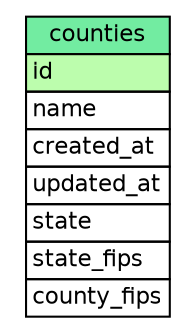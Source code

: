 // dot 2.26.3 on Linux 3.8.0-39-generic
// SchemaSpy rev Unknown
digraph "counties" {
  graph [
    rankdir="RL"
    bgcolor="#ffffff"
    nodesep="0.18"
    ranksep="0.46"
    fontname="Helvetica"
    fontsize="11"
  ];
  node [
    fontname="Helvetica"
    fontsize="11"
    shape="plaintext"
  ];
  edge [
    arrowsize="0.8"
  ];
  "counties" [
    label=<
    <TABLE BORDER="0" CELLBORDER="1" CELLSPACING="0" BGCOLOR="#FFFFFF">
      <TR><TD COLSPAN="4" BGCOLOR="#72ECA1" ALIGN="CENTER">counties</TD></TR>
      <TR><TD PORT="id" COLSPAN="4" BGCOLOR="#bcfdad !important" ALIGN="LEFT">id</TD></TR>
      <TR><TD PORT="name" COLSPAN="4" ALIGN="LEFT">name</TD></TR>
      <TR><TD PORT="created_at" COLSPAN="4" ALIGN="LEFT">created_at</TD></TR>
      <TR><TD PORT="updated_at" COLSPAN="4" ALIGN="LEFT">updated_at</TD></TR>
      <TR><TD PORT="state" COLSPAN="4" ALIGN="LEFT">state</TD></TR>
      <TR><TD PORT="state_fips" COLSPAN="4" ALIGN="LEFT">state_fips</TD></TR>
      <TR><TD PORT="county_fips" COLSPAN="4" ALIGN="LEFT">county_fips</TD></TR>
    </TABLE>>
    URL="tables/counties.html"
    tooltip="counties"
  ];
}
